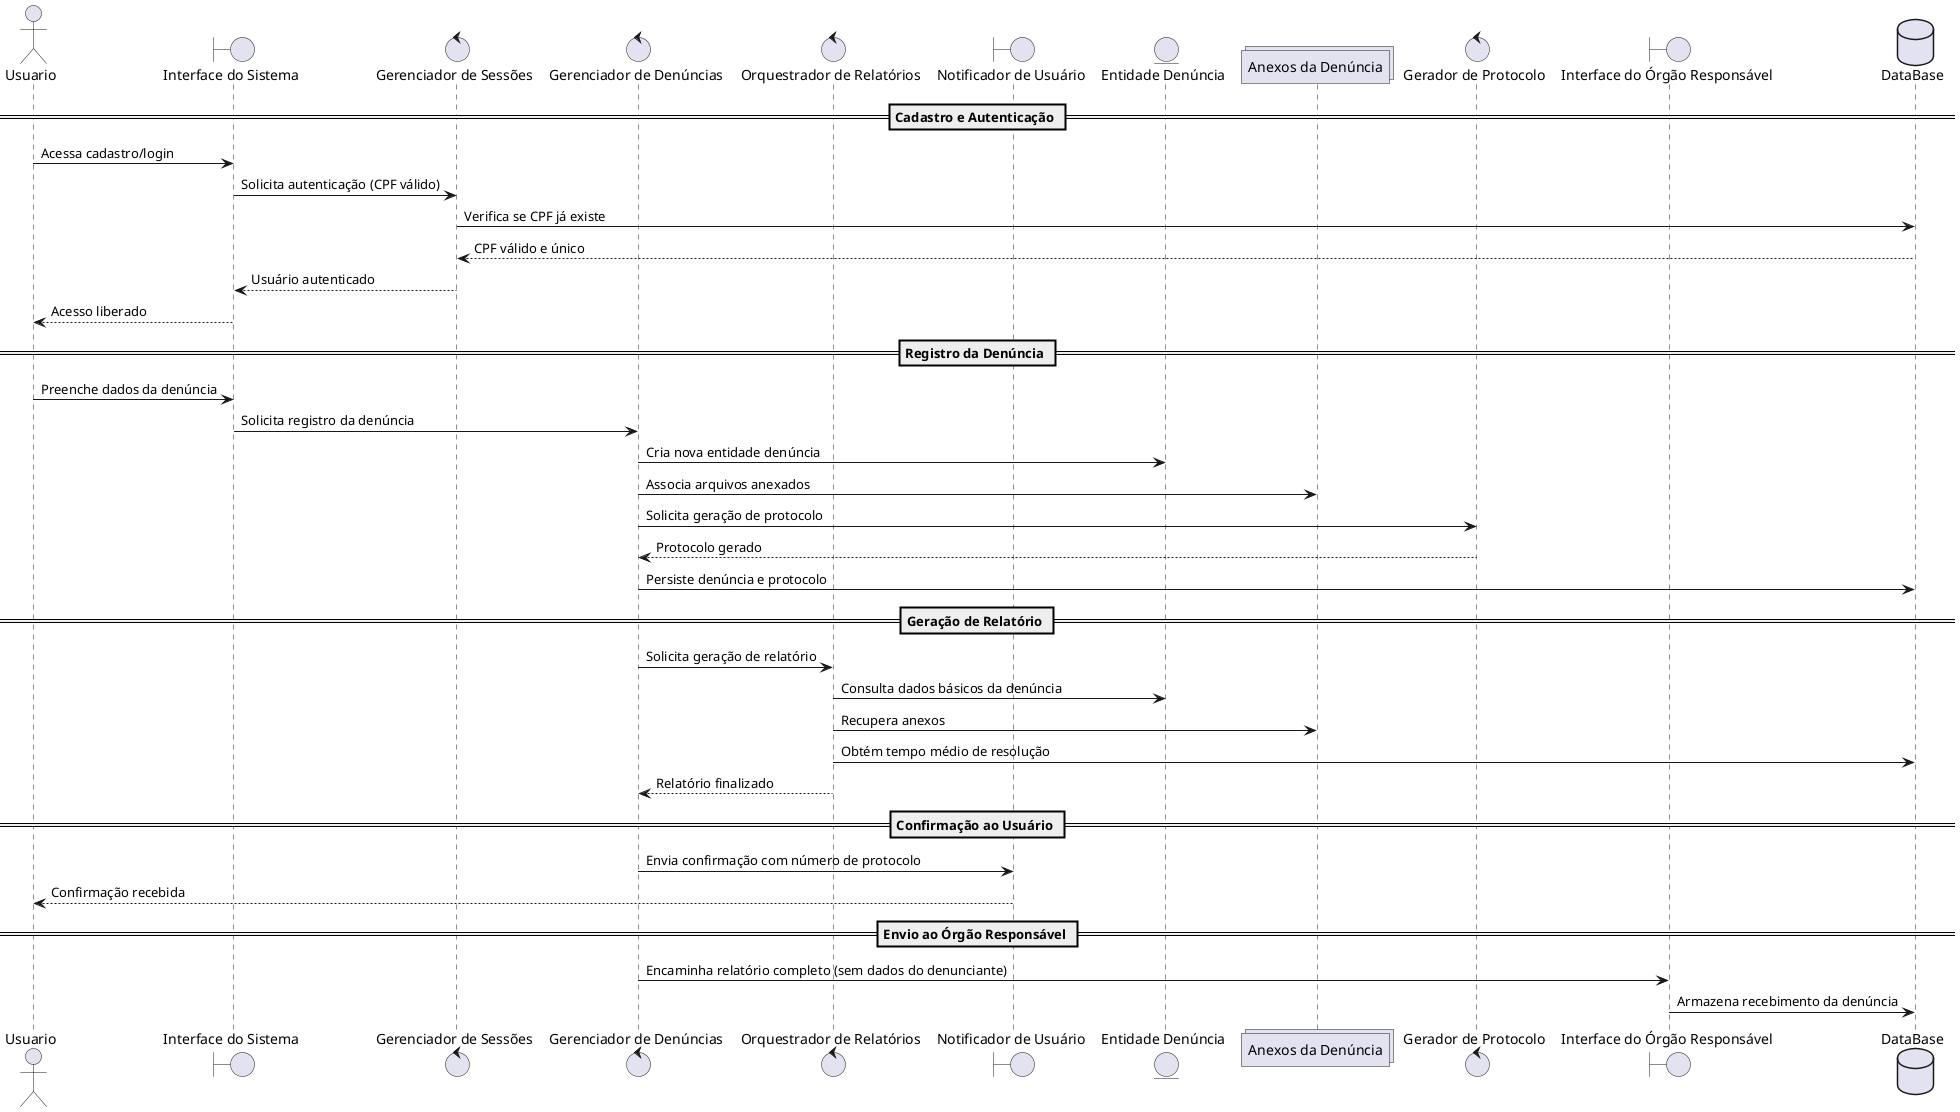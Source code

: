 @startuml
actor Usuario

boundary Foo1 as "Interface do Sistema"
control Foo2 as "Gerenciador de Sessões"
control Foo3 as "Gerenciador de Denúncias"
control Foo4 as "Orquestrador de Relatórios"
boundary Foo5 as "Notificador de Usuário"
entity Foo6 as "Entidade Denúncia"
collections Foo7 as "Anexos da Denúncia"
control Foo8 as "Gerador de Protocolo"
boundary Foo9 as "Interface do Órgão Responsável"
database Foo10 as "DataBase"

== Cadastro e Autenticação ==
Usuario -> Foo1 : Acessa cadastro/login
Foo1 -> Foo2 : Solicita autenticação (CPF válido)
Foo2 -> Foo10 : Verifica se CPF já existe 
Foo10 --> Foo2 : CPF válido e único
Foo2 --> Foo1 : Usuário autenticado 
Foo1 --> Usuario : Acesso liberado

== Registro da Denúncia ==
Usuario -> Foo1 : Preenche dados da denúncia 
Foo1 -> Foo3 : Solicita registro da denúncia
Foo3 -> Foo6 : Cria nova entidade denúncia
Foo3 -> Foo7 : Associa arquivos anexados 
Foo3 -> Foo8 : Solicita geração de protocolo 
Foo8 --> Foo3 : Protocolo gerado
Foo3 -> Foo10 : Persiste denúncia e protocolo

== Geração de Relatório ==
Foo3 -> Foo4 : Solicita geração de relatório 
Foo4 -> Foo6 : Consulta dados básicos da denúncia
Foo4 -> Foo7 : Recupera anexos
Foo4 -> Foo10 : Obtém tempo médio de resolução
Foo4 --> Foo3 : Relatório finalizado 
== Confirmação ao Usuário ==
Foo3 -> Foo5 : Envia confirmação com número de protocolo
Foo5 --> Usuario : Confirmação recebida

== Envio ao Órgão Responsável ==
Foo3 -> Foo9 : Encaminha relatório completo (sem dados do denunciante)
Foo9 -> Foo10 : Armazena recebimento da denúncia

@enduml
